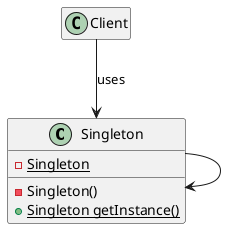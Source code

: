 @startuml
hide empty members

class Singleton {
-{static} Singleton
-Singleton()
+{static} Singleton getInstance()
}

Client --> Singleton: uses
Singleton --> Singleton



@enduml